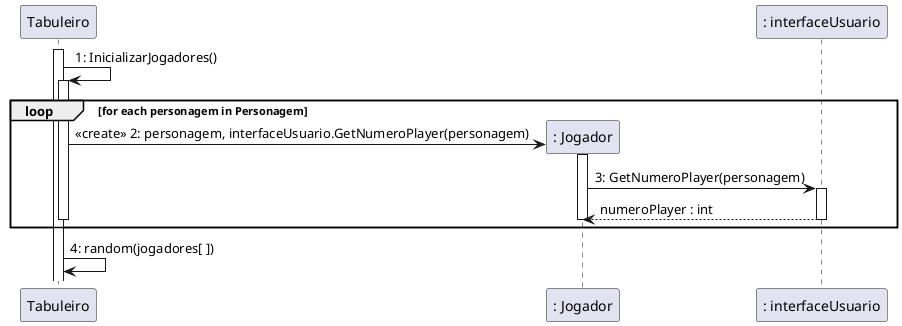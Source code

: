 @startuml
activate Tabuleiro

":Tabuleiro" as Tabuleiro -> Tabuleiro : 1: InicializarJogadores()

Create ": Jogador" as Jogador
loop for each personagem in Personagem
        activate Tabuleiro
        Tabuleiro -> Jogador : <<create>> 2: personagem, interfaceUsuario.GetNumeroPlayer(personagem)
            activate Jogador
            Jogador-> ": interfaceUsuario" as GUI : 3: GetNumeroPlayer(personagem) 
            activate GUI
            Jogador <-- GUI : numeroPlayer : int
            deactivate GUI
        deactivate Jogador
    deactivate Tabuleiro   
end loop
Tabuleiro -> Tabuleiro : 4: random(jogadores[ ])
@enduml